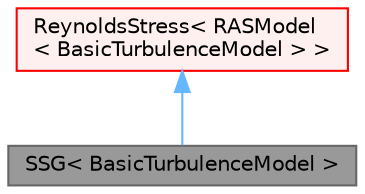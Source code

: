 digraph "SSG&lt; BasicTurbulenceModel &gt;"
{
 // LATEX_PDF_SIZE
  bgcolor="transparent";
  edge [fontname=Helvetica,fontsize=10,labelfontname=Helvetica,labelfontsize=10];
  node [fontname=Helvetica,fontsize=10,shape=box,height=0.2,width=0.4];
  Node1 [id="Node000001",label="SSG\< BasicTurbulenceModel \>",height=0.2,width=0.4,color="gray40", fillcolor="grey60", style="filled", fontcolor="black",tooltip="Speziale, Sarkar and Gatski Reynolds-stress turbulence model for incompressible and compressible flow..."];
  Node2 -> Node1 [id="edge1_Node000001_Node000002",dir="back",color="steelblue1",style="solid",tooltip=" "];
  Node2 [id="Node000002",label="ReynoldsStress\< RASModel\l\< BasicTurbulenceModel \> \>",height=0.2,width=0.4,color="red", fillcolor="#FFF0F0", style="filled",URL="$classFoam_1_1ReynoldsStress.html",tooltip=" "];
}
